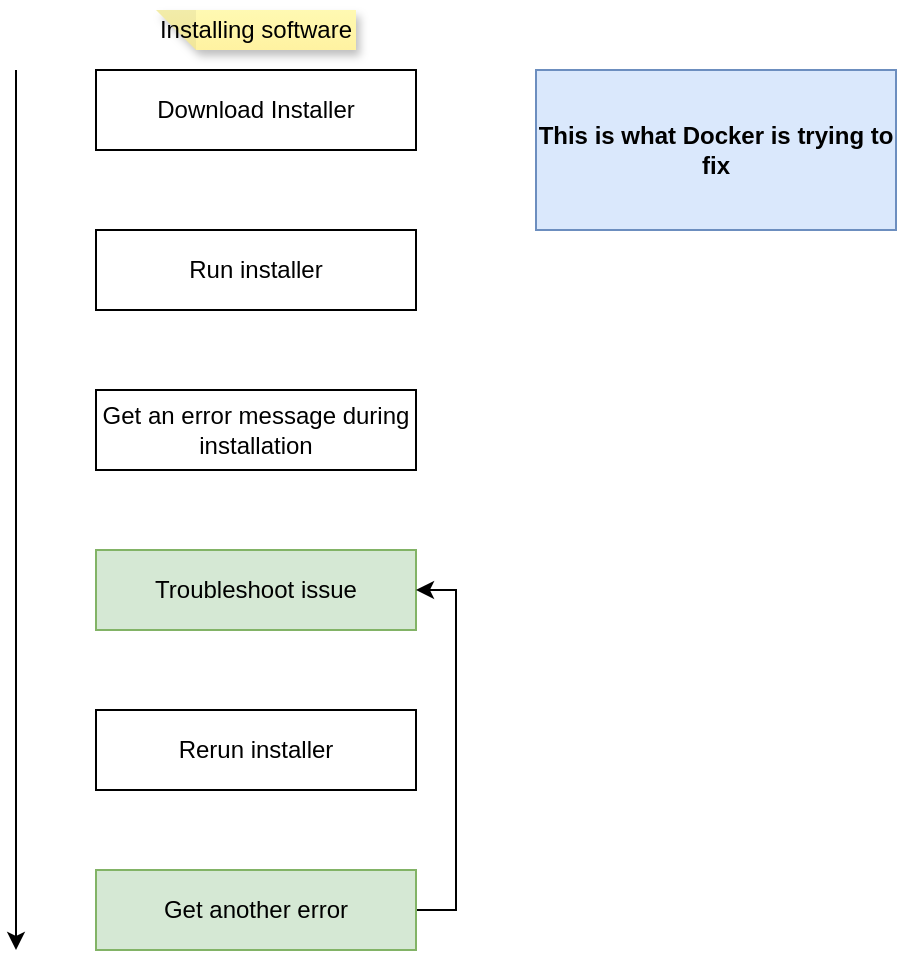 <mxfile version="20.5.1" type="github" pages="4">
  <diagram id="q61cq-yrpvpOWR8r8Hz5" name="Page-1">
    <mxGraphModel dx="1191" dy="762" grid="0" gridSize="10" guides="1" tooltips="1" connect="1" arrows="1" fold="1" page="1" pageScale="1" pageWidth="850" pageHeight="1100" math="0" shadow="0">
      <root>
        <mxCell id="0" />
        <mxCell id="1" parent="0" />
        <mxCell id="7GuaTiNwNoPklA9eihzV-1" value="Download Installer" style="rounded=0;whiteSpace=wrap;html=1;" vertex="1" parent="1">
          <mxGeometry x="360" y="80" width="160" height="40" as="geometry" />
        </mxCell>
        <mxCell id="7GuaTiNwNoPklA9eihzV-3" value="This is what Docker is trying to fix" style="rounded=0;whiteSpace=wrap;html=1;fontStyle=1;fillColor=#dae8fc;strokeColor=#6c8ebf;" vertex="1" parent="1">
          <mxGeometry x="580" y="80" width="180" height="80" as="geometry" />
        </mxCell>
        <mxCell id="7GuaTiNwNoPklA9eihzV-4" value="Get an error message during installation" style="rounded=0;whiteSpace=wrap;html=1;" vertex="1" parent="1">
          <mxGeometry x="360" y="240" width="160" height="40" as="geometry" />
        </mxCell>
        <mxCell id="7GuaTiNwNoPklA9eihzV-5" value="Troubleshoot issue" style="rounded=0;whiteSpace=wrap;html=1;fillColor=#d5e8d4;strokeColor=#82b366;" vertex="1" parent="1">
          <mxGeometry x="360" y="320" width="160" height="40" as="geometry" />
        </mxCell>
        <mxCell id="7GuaTiNwNoPklA9eihzV-6" value="Rerun installer" style="rounded=0;whiteSpace=wrap;html=1;" vertex="1" parent="1">
          <mxGeometry x="360" y="400" width="160" height="40" as="geometry" />
        </mxCell>
        <mxCell id="7GuaTiNwNoPklA9eihzV-7" value="Run installer" style="rounded=0;whiteSpace=wrap;html=1;" vertex="1" parent="1">
          <mxGeometry x="360" y="160" width="160" height="40" as="geometry" />
        </mxCell>
        <mxCell id="7GuaTiNwNoPklA9eihzV-15" style="edgeStyle=orthogonalEdgeStyle;rounded=0;orthogonalLoop=1;jettySize=auto;html=1;exitX=1;exitY=0.5;exitDx=0;exitDy=0;entryX=1;entryY=0.5;entryDx=0;entryDy=0;" edge="1" parent="1" source="7GuaTiNwNoPklA9eihzV-10" target="7GuaTiNwNoPklA9eihzV-5">
          <mxGeometry relative="1" as="geometry" />
        </mxCell>
        <mxCell id="7GuaTiNwNoPklA9eihzV-10" value="Get another error" style="rounded=0;whiteSpace=wrap;html=1;fillColor=#d5e8d4;strokeColor=#82b366;" vertex="1" parent="1">
          <mxGeometry x="360" y="480" width="160" height="40" as="geometry" />
        </mxCell>
        <mxCell id="7GuaTiNwNoPklA9eihzV-14" value="" style="endArrow=classic;html=1;rounded=0;" edge="1" parent="1">
          <mxGeometry width="50" height="50" relative="1" as="geometry">
            <mxPoint x="320" y="80" as="sourcePoint" />
            <mxPoint x="320" y="520" as="targetPoint" />
          </mxGeometry>
        </mxCell>
        <mxCell id="7GuaTiNwNoPklA9eihzV-17" value="Installing software" style="shape=note;whiteSpace=wrap;html=1;backgroundOutline=1;fontColor=#000000;darkOpacity=0.05;fillColor=#FFF9B2;strokeColor=none;fillStyle=solid;direction=west;gradientDirection=north;gradientColor=#FFF2A1;shadow=1;size=20;pointerEvents=1;" vertex="1" parent="1">
          <mxGeometry x="390" y="50" width="100" height="20" as="geometry" />
        </mxCell>
      </root>
    </mxGraphModel>
  </diagram>
  <diagram id="k8TTwGQXcRh1cGziBPV2" name="Page-2">
    <mxGraphModel dx="1191" dy="762" grid="0" gridSize="10" guides="1" tooltips="1" connect="1" arrows="1" fold="1" page="1" pageScale="1" pageWidth="850" pageHeight="1100" math="0" shadow="0">
      <root>
        <mxCell id="0" />
        <mxCell id="1" parent="0" />
        <mxCell id="6Qtr93X7z_349OYfDcED-10" value="" style="edgeStyle=orthogonalEdgeStyle;rounded=0;orthogonalLoop=1;jettySize=auto;html=1;" edge="1" parent="1" source="6Qtr93X7z_349OYfDcED-1" target="6Qtr93X7z_349OYfDcED-9">
          <mxGeometry relative="1" as="geometry" />
        </mxCell>
        <mxCell id="6Qtr93X7z_349OYfDcED-1" value="" style="whiteSpace=wrap;html=1;aspect=fixed;fillColor=#d5e8d4;strokeColor=#82b366;fontSize=15;" vertex="1" parent="1">
          <mxGeometry x="182" y="130" width="324" height="324" as="geometry" />
        </mxCell>
        <mxCell id="6Qtr93X7z_349OYfDcED-2" value="Docker Client" style="rounded=0;whiteSpace=wrap;html=1;fontSize=15;" vertex="1" parent="1">
          <mxGeometry x="196" y="172" width="120" height="60" as="geometry" />
        </mxCell>
        <mxCell id="6Qtr93X7z_349OYfDcED-3" value="Docker Compose" style="rounded=0;whiteSpace=wrap;html=1;fontSize=15;" vertex="1" parent="1">
          <mxGeometry x="368" y="353" width="120" height="60" as="geometry" />
        </mxCell>
        <mxCell id="6Qtr93X7z_349OYfDcED-4" value="Docker Server" style="rounded=0;whiteSpace=wrap;html=1;fontSize=15;" vertex="1" parent="1">
          <mxGeometry x="371" y="172" width="120" height="60" as="geometry" />
        </mxCell>
        <mxCell id="6Qtr93X7z_349OYfDcED-5" value="Docker Images" style="rounded=0;whiteSpace=wrap;html=1;fontSize=15;" vertex="1" parent="1">
          <mxGeometry x="371" y="262" width="120" height="60" as="geometry" />
        </mxCell>
        <mxCell id="6Qtr93X7z_349OYfDcED-6" value="Docker Machine" style="rounded=0;whiteSpace=wrap;html=1;fontSize=15;" vertex="1" parent="1">
          <mxGeometry x="196" y="264" width="120" height="60" as="geometry" />
        </mxCell>
        <mxCell id="6Qtr93X7z_349OYfDcED-7" value="Docker Hub" style="rounded=0;whiteSpace=wrap;html=1;fontSize=15;" vertex="1" parent="1">
          <mxGeometry x="196" y="353" width="120" height="60" as="geometry" />
        </mxCell>
        <mxCell id="6Qtr93X7z_349OYfDcED-9" value="Docker is a&amp;nbsp; platform or ecosystem around creating and running containers" style="whiteSpace=wrap;html=1;fillColor=#dae8fc;strokeColor=#6c8ebf;" vertex="1" parent="1">
          <mxGeometry x="601" y="262" width="207" height="59" as="geometry" />
        </mxCell>
        <mxCell id="6Qtr93X7z_349OYfDcED-14" value="Docker Ecosystem" style="text;html=1;strokeColor=#666666;fillColor=#f5f5f5;align=center;verticalAlign=middle;whiteSpace=wrap;rounded=0;fontSize=28;fontStyle=1;fontColor=#333333;" vertex="1" parent="1">
          <mxGeometry x="182" y="88" width="325" height="45" as="geometry" />
        </mxCell>
      </root>
    </mxGraphModel>
  </diagram>
  <diagram id="DK95abHz7qiyMkrvNygD" name="Page-3">
    <mxGraphModel dx="1191" dy="762" grid="0" gridSize="10" guides="1" tooltips="1" connect="1" arrows="1" fold="1" page="1" pageScale="1" pageWidth="850" pageHeight="1100" math="0" shadow="0">
      <root>
        <mxCell id="0" />
        <mxCell id="1" parent="0" />
        <mxCell id="gDoTvKMkgGCFwCtsQID4-1" value="Container" style="rounded=0;whiteSpace=wrap;html=1;fontSize=20;fillColor=#dae8fc;strokeColor=#6c8ebf;" vertex="1" parent="1">
          <mxGeometry x="525" y="375" width="120" height="60" as="geometry" />
        </mxCell>
        <mxCell id="gDoTvKMkgGCFwCtsQID4-2" value="Container" style="rounded=0;whiteSpace=wrap;html=1;fontSize=20;fillColor=#dae8fc;strokeColor=#6c8ebf;" vertex="1" parent="1">
          <mxGeometry x="523" y="294" width="120" height="60" as="geometry" />
        </mxCell>
        <mxCell id="gDoTvKMkgGCFwCtsQID4-3" value="Container" style="rounded=0;whiteSpace=wrap;html=1;fontSize=20;fillColor=#dae8fc;strokeColor=#6c8ebf;" vertex="1" parent="1">
          <mxGeometry x="523" y="213" width="120" height="60" as="geometry" />
        </mxCell>
        <mxCell id="gDoTvKMkgGCFwCtsQID4-5" style="edgeStyle=orthogonalEdgeStyle;rounded=0;orthogonalLoop=1;jettySize=auto;html=1;exitX=1;exitY=0.5;exitDx=0;exitDy=0;entryX=0;entryY=0.5;entryDx=0;entryDy=0;fontSize=20;" edge="1" parent="1" source="gDoTvKMkgGCFwCtsQID4-4" target="gDoTvKMkgGCFwCtsQID4-2">
          <mxGeometry relative="1" as="geometry" />
        </mxCell>
        <mxCell id="gDoTvKMkgGCFwCtsQID4-4" value="Image" style="rounded=0;whiteSpace=wrap;html=1;fontSize=20;fontStyle=1;fillColor=#ffe6cc;strokeColor=#d79b00;" vertex="1" parent="1">
          <mxGeometry x="232" y="294" width="120" height="60" as="geometry" />
        </mxCell>
        <mxCell id="gDoTvKMkgGCFwCtsQID4-6" value="" style="endArrow=classic;html=1;rounded=0;fontSize=20;" edge="1" parent="1">
          <mxGeometry width="50" height="50" relative="1" as="geometry">
            <mxPoint x="432" y="325" as="sourcePoint" />
            <mxPoint x="524" y="410" as="targetPoint" />
          </mxGeometry>
        </mxCell>
        <mxCell id="gDoTvKMkgGCFwCtsQID4-7" value="" style="endArrow=classic;html=1;rounded=0;fontSize=20;entryX=0;entryY=0.5;entryDx=0;entryDy=0;" edge="1" parent="1" target="gDoTvKMkgGCFwCtsQID4-3">
          <mxGeometry width="50" height="50" relative="1" as="geometry">
            <mxPoint x="433" y="325" as="sourcePoint" />
            <mxPoint x="534" y="420" as="targetPoint" />
          </mxGeometry>
        </mxCell>
        <mxCell id="gDoTvKMkgGCFwCtsQID4-8" value="Single file with all the deps and config required to run a program" style="text;html=1;strokeColor=none;fillColor=none;align=center;verticalAlign=middle;whiteSpace=wrap;rounded=0;fontSize=14;fontStyle=2" vertex="1" parent="1">
          <mxGeometry x="233.5" y="375" width="117" height="30" as="geometry" />
        </mxCell>
        <mxCell id="gDoTvKMkgGCFwCtsQID4-9" value="Instance of an image.&lt;br&gt;Runs a program" style="text;html=1;strokeColor=none;fillColor=none;align=center;verticalAlign=middle;whiteSpace=wrap;rounded=0;fontSize=14;fontStyle=2" vertex="1" parent="1">
          <mxGeometry x="525" y="450" width="119" height="30" as="geometry" />
        </mxCell>
      </root>
    </mxGraphModel>
  </diagram>
  <diagram id="AOqnZbx-rkMTGDUAnFym" name="Page-4">
    <mxGraphModel dx="1191" dy="762" grid="0" gridSize="10" guides="1" tooltips="1" connect="1" arrows="1" fold="1" page="1" pageScale="1" pageWidth="850" pageHeight="1100" math="0" shadow="0">
      <root>
        <mxCell id="0" />
        <mxCell id="1" parent="0" />
        <mxCell id="NZu3lBwfeKBh4WL4HFWn-11" value="" style="rounded=0;whiteSpace=wrap;html=1;fontSize=14;fillColor=#dae8fc;strokeColor=#6c8ebf;" vertex="1" parent="1">
          <mxGeometry x="521.5" y="112" width="184.5" height="210" as="geometry" />
        </mxCell>
        <mxCell id="NZu3lBwfeKBh4WL4HFWn-10" value="" style="rounded=0;whiteSpace=wrap;html=1;fontSize=14;fillColor=#dae8fc;strokeColor=#6c8ebf;" vertex="1" parent="1">
          <mxGeometry x="273" y="112" width="186" height="230" as="geometry" />
        </mxCell>
        <mxCell id="NZu3lBwfeKBh4WL4HFWn-9" style="edgeStyle=orthogonalEdgeStyle;rounded=0;orthogonalLoop=1;jettySize=auto;html=1;exitX=0.5;exitY=1;exitDx=0;exitDy=0;entryX=0.5;entryY=0;entryDx=0;entryDy=0;fontSize=14;" edge="1" parent="1" source="NZu3lBwfeKBh4WL4HFWn-1" target="NZu3lBwfeKBh4WL4HFWn-2">
          <mxGeometry relative="1" as="geometry" />
        </mxCell>
        <mxCell id="NZu3lBwfeKBh4WL4HFWn-1" value="Docker Client" style="rounded=0;whiteSpace=wrap;html=1;fontSize=14;" vertex="1" parent="1">
          <mxGeometry x="298" y="133" width="135" height="22" as="geometry" />
        </mxCell>
        <mxCell id="NZu3lBwfeKBh4WL4HFWn-2" value="Docker Server" style="rounded=0;whiteSpace=wrap;html=1;fontSize=14;" vertex="1" parent="1">
          <mxGeometry x="298" y="174" width="135" height="22" as="geometry" />
        </mxCell>
        <mxCell id="NZu3lBwfeKBh4WL4HFWn-3" value="" style="rounded=0;whiteSpace=wrap;html=1;fontSize=14;" vertex="1" parent="1">
          <mxGeometry x="298" y="238" width="139" height="77" as="geometry" />
        </mxCell>
        <mxCell id="NZu3lBwfeKBh4WL4HFWn-4" value="hello-world" style="rounded=0;whiteSpace=wrap;html=1;fontSize=14;" vertex="1" parent="1">
          <mxGeometry x="547" y="133" width="135" height="22" as="geometry" />
        </mxCell>
        <mxCell id="NZu3lBwfeKBh4WL4HFWn-5" value="redis" style="rounded=0;whiteSpace=wrap;html=1;fontSize=14;" vertex="1" parent="1">
          <mxGeometry x="547" y="168" width="135" height="22" as="geometry" />
        </mxCell>
        <mxCell id="NZu3lBwfeKBh4WL4HFWn-6" value="busybox" style="rounded=0;whiteSpace=wrap;html=1;fontSize=14;" vertex="1" parent="1">
          <mxGeometry x="547" y="203" width="135" height="22" as="geometry" />
        </mxCell>
        <mxCell id="NZu3lBwfeKBh4WL4HFWn-7" value="Other Image A" style="rounded=0;whiteSpace=wrap;html=1;fontSize=14;" vertex="1" parent="1">
          <mxGeometry x="547" y="238" width="135" height="22" as="geometry" />
        </mxCell>
        <mxCell id="NZu3lBwfeKBh4WL4HFWn-8" value="Other Image B" style="rounded=0;whiteSpace=wrap;html=1;fontSize=14;" vertex="1" parent="1">
          <mxGeometry x="547" y="273" width="135" height="22" as="geometry" />
        </mxCell>
        <mxCell id="NZu3lBwfeKBh4WL4HFWn-13" style="edgeStyle=orthogonalEdgeStyle;rounded=0;orthogonalLoop=1;jettySize=auto;html=1;exitX=1;exitY=0.5;exitDx=0;exitDy=0;entryX=0;entryY=0.5;entryDx=0;entryDy=0;fontSize=14;" edge="1" parent="1" source="NZu3lBwfeKBh4WL4HFWn-12" target="NZu3lBwfeKBh4WL4HFWn-1">
          <mxGeometry relative="1" as="geometry" />
        </mxCell>
        <mxCell id="NZu3lBwfeKBh4WL4HFWn-12" value="docker run hello-world" style="rounded=0;whiteSpace=wrap;html=1;fontSize=14;" vertex="1" parent="1">
          <mxGeometry x="41" y="128.5" width="168" height="31" as="geometry" />
        </mxCell>
        <mxCell id="NZu3lBwfeKBh4WL4HFWn-14" value="Image Cache" style="text;html=1;strokeColor=none;fillColor=none;align=center;verticalAlign=middle;whiteSpace=wrap;rounded=0;fontSize=14;fontStyle=2" vertex="1" parent="1">
          <mxGeometry x="312.5" y="215" width="106" height="30" as="geometry" />
        </mxCell>
        <mxCell id="NZu3lBwfeKBh4WL4HFWn-15" value="Your Computer" style="text;html=1;strokeColor=none;fillColor=none;align=center;verticalAlign=middle;whiteSpace=wrap;rounded=0;fontSize=14;fontStyle=1" vertex="1" parent="1">
          <mxGeometry x="275" y="82" width="183" height="30" as="geometry" />
        </mxCell>
        <mxCell id="NZu3lBwfeKBh4WL4HFWn-16" value="Docker Hub" style="text;html=1;strokeColor=none;fillColor=none;align=center;verticalAlign=middle;whiteSpace=wrap;rounded=0;fontSize=14;fontStyle=1" vertex="1" parent="1">
          <mxGeometry x="521.5" y="82" width="183" height="30" as="geometry" />
        </mxCell>
      </root>
    </mxGraphModel>
  </diagram>
</mxfile>
